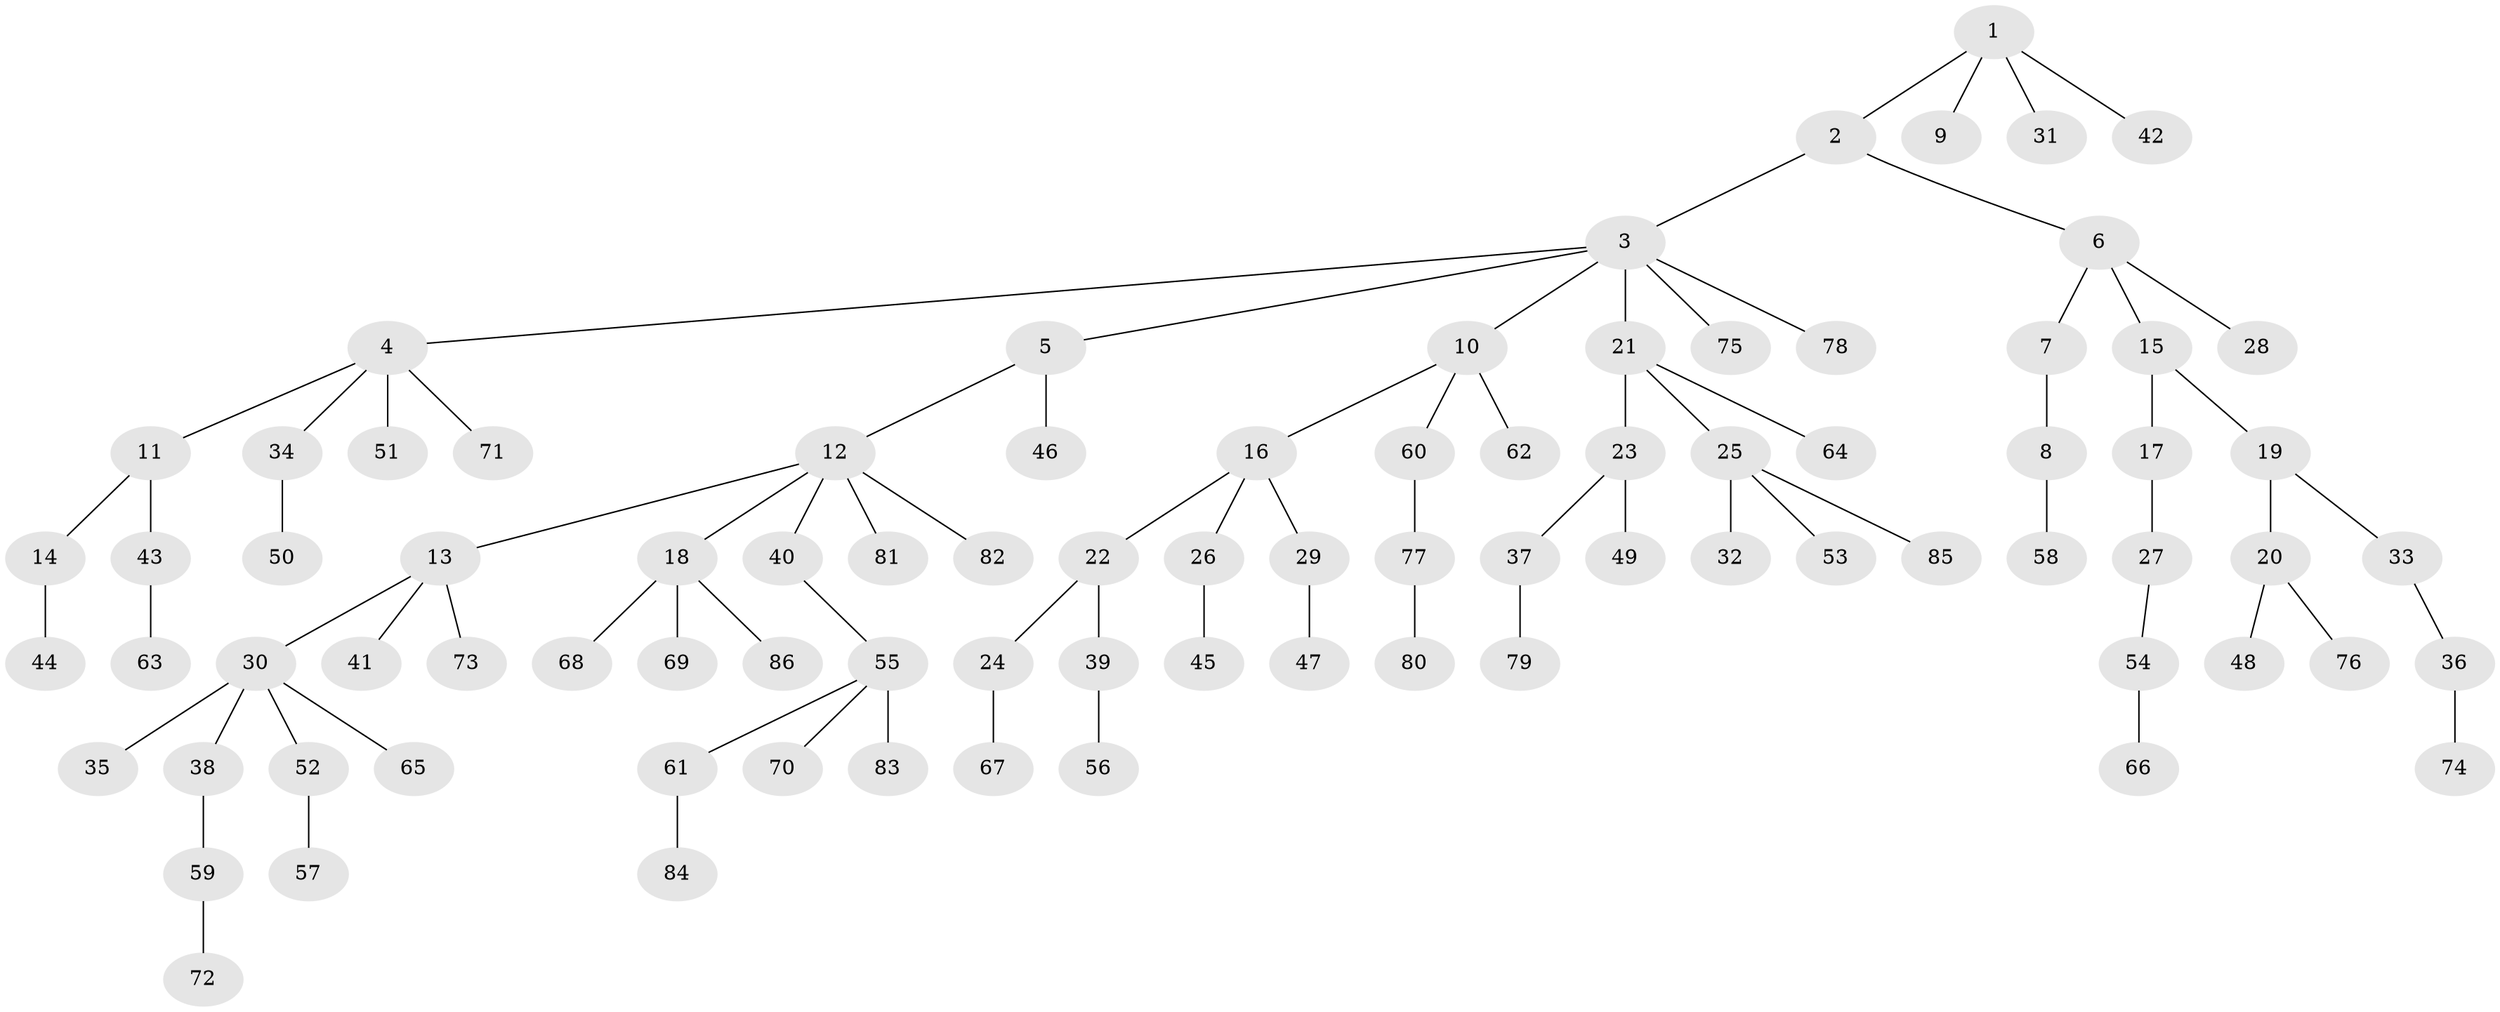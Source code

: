 // coarse degree distribution, {3: 0.2, 6: 0.016666666666666666, 5: 0.03333333333333333, 4: 0.03333333333333333, 1: 0.5666666666666667, 8: 0.016666666666666666, 2: 0.13333333333333333}
// Generated by graph-tools (version 1.1) at 2025/24/03/03/25 07:24:05]
// undirected, 86 vertices, 85 edges
graph export_dot {
graph [start="1"]
  node [color=gray90,style=filled];
  1;
  2;
  3;
  4;
  5;
  6;
  7;
  8;
  9;
  10;
  11;
  12;
  13;
  14;
  15;
  16;
  17;
  18;
  19;
  20;
  21;
  22;
  23;
  24;
  25;
  26;
  27;
  28;
  29;
  30;
  31;
  32;
  33;
  34;
  35;
  36;
  37;
  38;
  39;
  40;
  41;
  42;
  43;
  44;
  45;
  46;
  47;
  48;
  49;
  50;
  51;
  52;
  53;
  54;
  55;
  56;
  57;
  58;
  59;
  60;
  61;
  62;
  63;
  64;
  65;
  66;
  67;
  68;
  69;
  70;
  71;
  72;
  73;
  74;
  75;
  76;
  77;
  78;
  79;
  80;
  81;
  82;
  83;
  84;
  85;
  86;
  1 -- 2;
  1 -- 9;
  1 -- 31;
  1 -- 42;
  2 -- 3;
  2 -- 6;
  3 -- 4;
  3 -- 5;
  3 -- 10;
  3 -- 21;
  3 -- 75;
  3 -- 78;
  4 -- 11;
  4 -- 34;
  4 -- 51;
  4 -- 71;
  5 -- 12;
  5 -- 46;
  6 -- 7;
  6 -- 15;
  6 -- 28;
  7 -- 8;
  8 -- 58;
  10 -- 16;
  10 -- 60;
  10 -- 62;
  11 -- 14;
  11 -- 43;
  12 -- 13;
  12 -- 18;
  12 -- 40;
  12 -- 81;
  12 -- 82;
  13 -- 30;
  13 -- 41;
  13 -- 73;
  14 -- 44;
  15 -- 17;
  15 -- 19;
  16 -- 22;
  16 -- 26;
  16 -- 29;
  17 -- 27;
  18 -- 68;
  18 -- 69;
  18 -- 86;
  19 -- 20;
  19 -- 33;
  20 -- 48;
  20 -- 76;
  21 -- 23;
  21 -- 25;
  21 -- 64;
  22 -- 24;
  22 -- 39;
  23 -- 37;
  23 -- 49;
  24 -- 67;
  25 -- 32;
  25 -- 53;
  25 -- 85;
  26 -- 45;
  27 -- 54;
  29 -- 47;
  30 -- 35;
  30 -- 38;
  30 -- 52;
  30 -- 65;
  33 -- 36;
  34 -- 50;
  36 -- 74;
  37 -- 79;
  38 -- 59;
  39 -- 56;
  40 -- 55;
  43 -- 63;
  52 -- 57;
  54 -- 66;
  55 -- 61;
  55 -- 70;
  55 -- 83;
  59 -- 72;
  60 -- 77;
  61 -- 84;
  77 -- 80;
}

